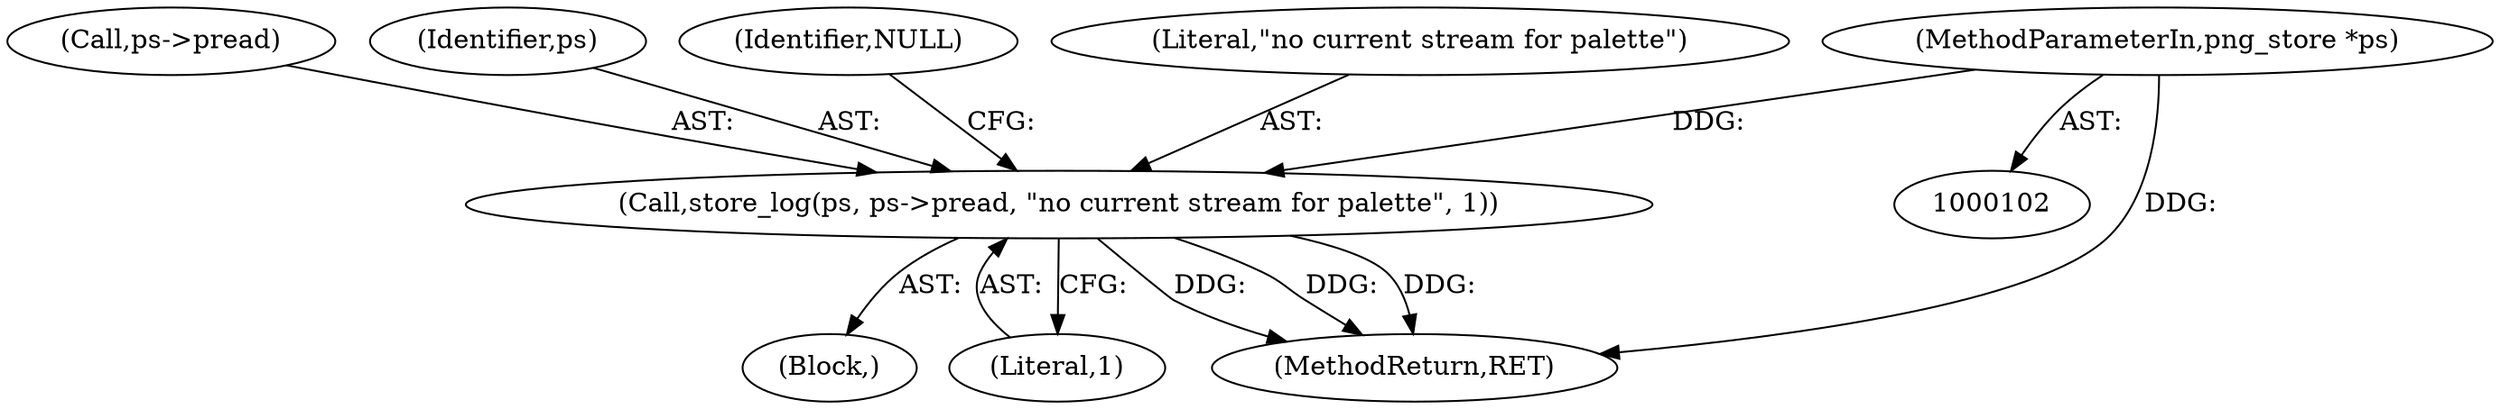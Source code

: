 digraph "0_Android_9d4853418ab2f754c2b63e091c29c5529b8b86ca_137@pointer" {
"1000113" [label="(Call,store_log(ps, ps->pread, \"no current stream for palette\", 1))"];
"1000103" [label="(MethodParameterIn,png_store *ps)"];
"1000113" [label="(Call,store_log(ps, ps->pread, \"no current stream for palette\", 1))"];
"1000115" [label="(Call,ps->pread)"];
"1000119" [label="(Literal,1)"];
"1000114" [label="(Identifier,ps)"];
"1000103" [label="(MethodParameterIn,png_store *ps)"];
"1000121" [label="(Identifier,NULL)"];
"1000112" [label="(Block,)"];
"1000118" [label="(Literal,\"no current stream for palette\")"];
"1000136" [label="(MethodReturn,RET)"];
"1000113" -> "1000112"  [label="AST: "];
"1000113" -> "1000119"  [label="CFG: "];
"1000114" -> "1000113"  [label="AST: "];
"1000115" -> "1000113"  [label="AST: "];
"1000118" -> "1000113"  [label="AST: "];
"1000119" -> "1000113"  [label="AST: "];
"1000121" -> "1000113"  [label="CFG: "];
"1000113" -> "1000136"  [label="DDG: "];
"1000113" -> "1000136"  [label="DDG: "];
"1000113" -> "1000136"  [label="DDG: "];
"1000103" -> "1000113"  [label="DDG: "];
"1000103" -> "1000102"  [label="AST: "];
"1000103" -> "1000136"  [label="DDG: "];
}

